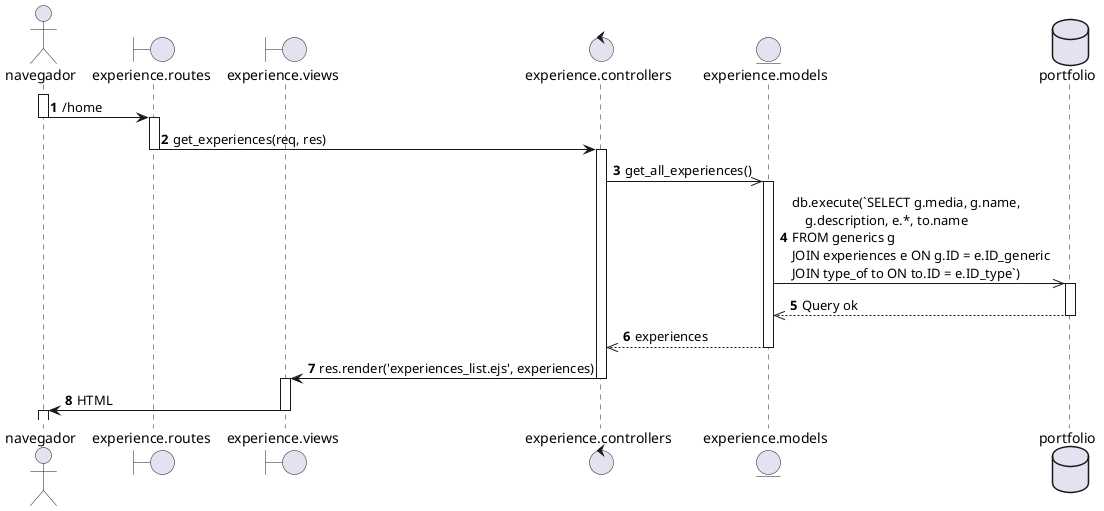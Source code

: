 @startuml 

autonumber

actor navegador as nav
boundary "experience.routes" as routes
boundary "experience.views" as view
control "experience.controllers" as controller
entity "experience.models" as model
database portfolio as db 

activate nav
nav -> routes: /home
deactivate nav

activate routes
routes -> controller: get_experiences(req, res)
deactivate routes

activate controller
controller ->> model: get_all_experiences()

activate model
model ->> db: db.execute(`SELECT g.media, g.name, \n    g.description, e.*, to.name \nFROM generics g \nJOIN experiences e ON g.ID = e.ID_generic \nJOIN type_of to ON to.ID = e.ID_type`)

activate db
db -->> model: Query ok
deactivate db

model -->> controller: experiences
deactivate model

controller -> view: res.render('experiences_list.ejs', experiences)
deactivate controller

activate view
view -> nav: HTML
deactivate view

activate nav

@enduml